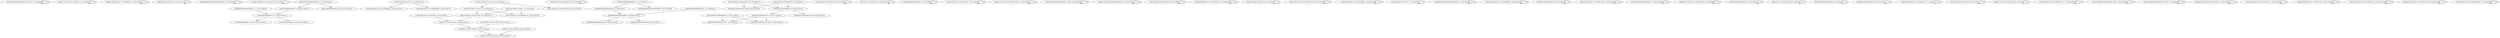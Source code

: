 digraph G {
    "00010100000100000000000111000_1-29:14-LEN:29" -> "00010100000100000000000111000_1-29:14-LEN:29";
    "000011001110110111100000_1-25:14-LEN:24" -> "000011001110110111100000_1-25:14-LEN:24";
    "00000100010001011111100000000_1-29:21-LEN:29" -> "00000100010001011111100000000_1-29:21-LEN:29";
    "00010010001110100110_3-23:13-LEN:20" -> "00010010001110100110_3-23:13-LEN:20";
    "0000000000000000000000000000_1-29:15-LEN:28" -> "0000000000000000000000000000_1-29:15-LEN:28";
    "1100011000000111010011000_1-25:13-LEN:25" -> "1100011000000111010011000_1-25:13-LEN:25";
    "10001000000000000111_6-25:267-LEN:20" -> "00010000000000001111_7-26:275-LEN:20";
    "01000100010001101110_1-20:307-LEN:20" -> "1000100010001101110100000000_2-29:283-LEN:28";
    "01000100010001101110_1-20:307-LEN:20" -> "100010001000110111000000000_2-29:35-LEN:27";
    "110001001000111010011000_1-25:16-LEN:24" -> "10010001110100110000_7-26:240-LEN:20";
    "0001000110110100000000_7-29:15-LEN:22" -> "0001000110110100000000_7-29:15-LEN:22";
    "0000000000000000000000_5-26:402-LEN:22" -> "0000000000000000000000_8-29:382-LEN:22";
    "0000000000000000000000_5-26:402-LEN:22" -> "000000000000000000000_8-29:23-LEN:21";
    "00010100000101000000000_1-23:344-LEN:23" -> "010000010100000000011000_5-29:29-LEN:24";
    "00010100000101000000000_1-23:344-LEN:23" -> "01000001010000000001_5-24:345-LEN:20";
    "1010100011011100000100_6-28:13-LEN:22" -> "1010100011011100000100_6-28:13-LEN:22";
    "01011101111000001000_10-29:14-LEN:20" -> "01011101111000001000_10-29:14-LEN:20";
    "000100000010100000000011_1-25:21-LEN:24" -> "0000010100000000011000_7-29:14-LEN:22";
    "000100000010100000000011_1-25:21-LEN:24" -> "00000101000000000111000_7-29:329-LEN:23";
    "000000000000000000000_3-23:398-LEN:21" -> "0000000000000000000000_5-26:402-LEN:22";
    "11000110010001110100_1-20:238-LEN:20" -> "10001100100011101001_2-21:229-LEN:20";
    "11000110010001110100_1-20:238-LEN:20" -> "100011001000111010010000100_2-29:21-LEN:27";
    "00000000000000000000_1-21:13-LEN:20" -> "00000000000000000000_1-21:13-LEN:20";
    "10000010100000000011_6-25:327-LEN:20" -> "0000010100000000011000_7-29:14-LEN:22";
    "10000010100000000011_6-25:327-LEN:20" -> "00000101000000000111000_7-29:329-LEN:23";
    "1100011001000111100110000_1-26:14-LEN:25" -> "1100011001000111100110000_1-26:14-LEN:25";
    "000001000100000000000011_1-24:295-LEN:24" -> "10001000000000000111_6-25:267-LEN:20";
    "000001000100000000000011_1-24:295-LEN:24" -> "10001000000000000111000_6-29:18-LEN:23";
    "0000110011101110111000001000_1-29:18-LEN:28" -> "0000110011101110111000001000_1-29:18-LEN:28";
    "00000100000000000000001111000_1-29:18-LEN:29" -> "00000100000000000000001111000_1-29:18-LEN:29";
    "00000101010001100110000001000_1-29:32-LEN:29" -> "00000101010001100110000001000_1-29:32-LEN:29";
    "000000000000000000000_1-21:417-LEN:21" -> "000000000000000000000_3-23:398-LEN:21";
    "000000000000000000000_1-21:417-LEN:21" -> "00000000000000000000000000_3-29:17-LEN:26";
    "010010001110100110000_5-26:14-LEN:21" -> "001000111010011000010_8-28:240-LEN:21";
    "0011001000111000110000_4-26:13-LEN:22" -> "0011001000111000110000_4-26:13-LEN:22";
    "01000100000001101110100000000_1-29:18-LEN:29" -> "01000100000001101110100000000_1-29:18-LEN:29";
    "01000111000110000100_9-29:13-LEN:20" -> "01000111000110000100_9-29:13-LEN:20";
    "0000110011011101111000001000_1-29:14-LEN:28" -> "0000110011011101111000001000_1-29:14-LEN:28";
    "0100010001000110110100000000_1-29:28-LEN:28" -> "0100010001000110110100000000_1-29:28-LEN:28";
    "10001100100011101001_2-21:229-LEN:20" -> "00011001000111010010000100_3-29:20-LEN:26";
    "10001100100011101001_2-21:229-LEN:20" -> "00011001000111010011000_3-25:226-LEN:23";
    "11000110010001101001_1-21:15-LEN:20" -> "11000110010001101001_1-21:15-LEN:20";
    "0000000000000000000000000000_1-29:20-LEN:28" -> "0000000000000000000000000000_1-29:20-LEN:28";
    "00100100011001101111000000000_1-29:90-LEN:29" -> "00100100011001101111000000000_1-29:90-LEN:29";
    "00000000000000000000_3-23:13-LEN:20" -> "00000000000000000000_3-23:13-LEN:20";
    "0000010101000110111000001000_1-29:22-LEN:28" -> "0000010101000110111000001000_1-29:22-LEN:28";
    "0001010000010100000000111_1-26:14-LEN:25" -> "0001010000010100000000111_1-26:14-LEN:25";
    "0000010101000110111000001000_1-29:20-LEN:28" -> "0000010101000110111000001000_1-29:20-LEN:28";
    "0000100000101000000000_1-23:29-LEN:22" -> "010000010100000000011000_5-29:29-LEN:24";
    "0000100000101000000000_1-23:29-LEN:22" -> "01000001010000000001_5-24:345-LEN:20";
    "10001100100011101001_1-21:18-LEN:20" -> "00011001000111010010000100_3-29:20-LEN:26";
    "10001100100011101001_1-21:18-LEN:20" -> "00011001000111010011000_3-25:226-LEN:23";
    "00010001000000000001_3-23:13-LEN:20" -> "00010001000000000001_3-23:13-LEN:20";
    "00001101111000001000_9-29:13-LEN:20" -> "00001101111000001000_9-29:13-LEN:20";
    "00000000000000000000_9-29:13-LEN:20" -> "00000000000000000000_9-29:13-LEN:20";
    "00010000000000001111_7-26:275-LEN:20" -> "0010000000000001111000_8-29:270-LEN:22";
    "00010000000000001111_7-26:275-LEN:20" -> "001000000000000111100_8-29:14-LEN:21";
    "000000000000000000000_8-29:13-LEN:21" -> "000000000000000000000_8-29:13-LEN:21";
    "10010001110100110000_7-26:240-LEN:20" -> "001000111010011000010_8-28:240-LEN:21";
    "0000000000000000000000_1-23:18-LEN:22" -> "0000000000000000000000_5-26:402-LEN:22";
    "010001000100001011101000000_1-27:13-LEN:27" -> "010001000100001011101000000_1-27:13-LEN:27";
    "011001000110100110000_5-26:14-LEN:21" -> "011001000110100110000_5-26:14-LEN:21";
    "0000001110100110000100_8-29:13-LEN:22" -> "0000001110100110000100_8-29:13-LEN:22";
    "01000100011001101110000011011_1-29:128-LEN:29" -> "01000100011001101110000011011_1-29:128-LEN:29";
    "01000111010011000010_8-28:13-LEN:20" -> "10001110100110000100_10-29:254-LEN:20";
    "0001010000001000000000111000_1-29:29-LEN:28" -> "0001010000001000000000111000_1-29:29-LEN:28";
    "0001010000010100000000111000_1-29:19-LEN:28" -> "0001010000010100000000111000_1-29:19-LEN:28";
    "00011001000111010011000_3-25:226-LEN:23" -> "10010001110100110000_7-26:240-LEN:20";
    "0000010101000110111000001000_1-29:23-LEN:28" -> "0000010101000110111000001000_1-29:23-LEN:28";
    "000000001000000000000111_1-25:15-LEN:24" -> "00010000000000001111_7-26:275-LEN:20";
    "0000010101001101111000001000_1-29:15-LEN:28" -> "0000010101001101111000001000_1-29:15-LEN:28";
    "00000101000001101111000001000_1-29:17-LEN:29" -> "00000101000001101111000001000_1-29:17-LEN:29";
    "001000111010011000010_8-28:240-LEN:21" -> "10001110100110000100_10-29:254-LEN:20";
    "00001100111011101111000001000_1-29:181-LEN:29" -> "00001100111011101111000001000_1-29:181-LEN:29";
    "01000001010000000001_5-24:345-LEN:20" -> "10000010100000000011_6-25:327-LEN:20";
    "01000001010000000001_5-24:345-LEN:20" -> "10000010100000000011000_6-29:20-LEN:23";
    "00000101010001101111000001000_1-29:189-LEN:29" -> "00000101010001101111000001000_1-29:189-LEN:29";
    "0100010001000110110100000000_1-29:18-LEN:28" -> "0100010001000110110100000000_1-29:18-LEN:28";
}

